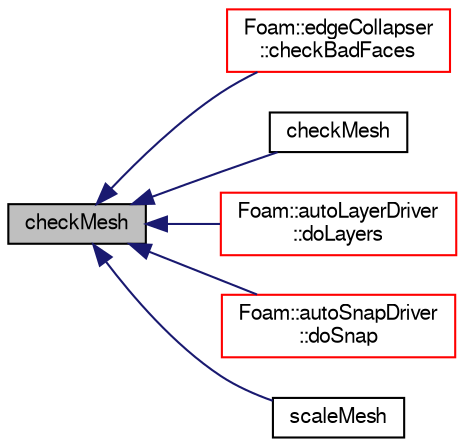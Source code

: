 digraph "checkMesh"
{
  bgcolor="transparent";
  edge [fontname="FreeSans",fontsize="10",labelfontname="FreeSans",labelfontsize="10"];
  node [fontname="FreeSans",fontsize="10",shape=record];
  rankdir="LR";
  Node1239 [label="checkMesh",height=0.2,width=0.4,color="black", fillcolor="grey75", style="filled", fontcolor="black"];
  Node1239 -> Node1240 [dir="back",color="midnightblue",fontsize="10",style="solid",fontname="FreeSans"];
  Node1240 [label="Foam::edgeCollapser\l::checkBadFaces",height=0.2,width=0.4,color="red",URL="$a21642.html#ac8799ef831797562ced3caff8ced610c",tooltip="Calls motionSmoother::checkMesh and returns a set of bad faces. "];
  Node1239 -> Node1244 [dir="back",color="midnightblue",fontsize="10",style="solid",fontname="FreeSans"];
  Node1244 [label="checkMesh",height=0.2,width=0.4,color="black",URL="$a21550.html#a4aa99bd887ff7da91f8627aca817d747",tooltip="Check (subset of mesh) with mesh settings in dict. "];
  Node1239 -> Node1245 [dir="back",color="midnightblue",fontsize="10",style="solid",fontname="FreeSans"];
  Node1245 [label="Foam::autoLayerDriver\l::doLayers",height=0.2,width=0.4,color="red",URL="$a24610.html#a128bb8ca3845486b1c6d481160e3adb5",tooltip="Add layers according to the dictionary settings. "];
  Node1239 -> Node1249 [dir="back",color="midnightblue",fontsize="10",style="solid",fontname="FreeSans"];
  Node1249 [label="Foam::autoSnapDriver\l::doSnap",height=0.2,width=0.4,color="red",URL="$a24622.html#adf0870a8be4483ecdb73b26b20d027ee"];
  Node1239 -> Node1261 [dir="back",color="midnightblue",fontsize="10",style="solid",fontname="FreeSans"];
  Node1261 [label="scaleMesh",height=0.2,width=0.4,color="black",URL="$a21550.html#a32bff44040e6dbc2f185cba89bcacd6d",tooltip="Move mesh with externally provided mesh constraints. "];
}
